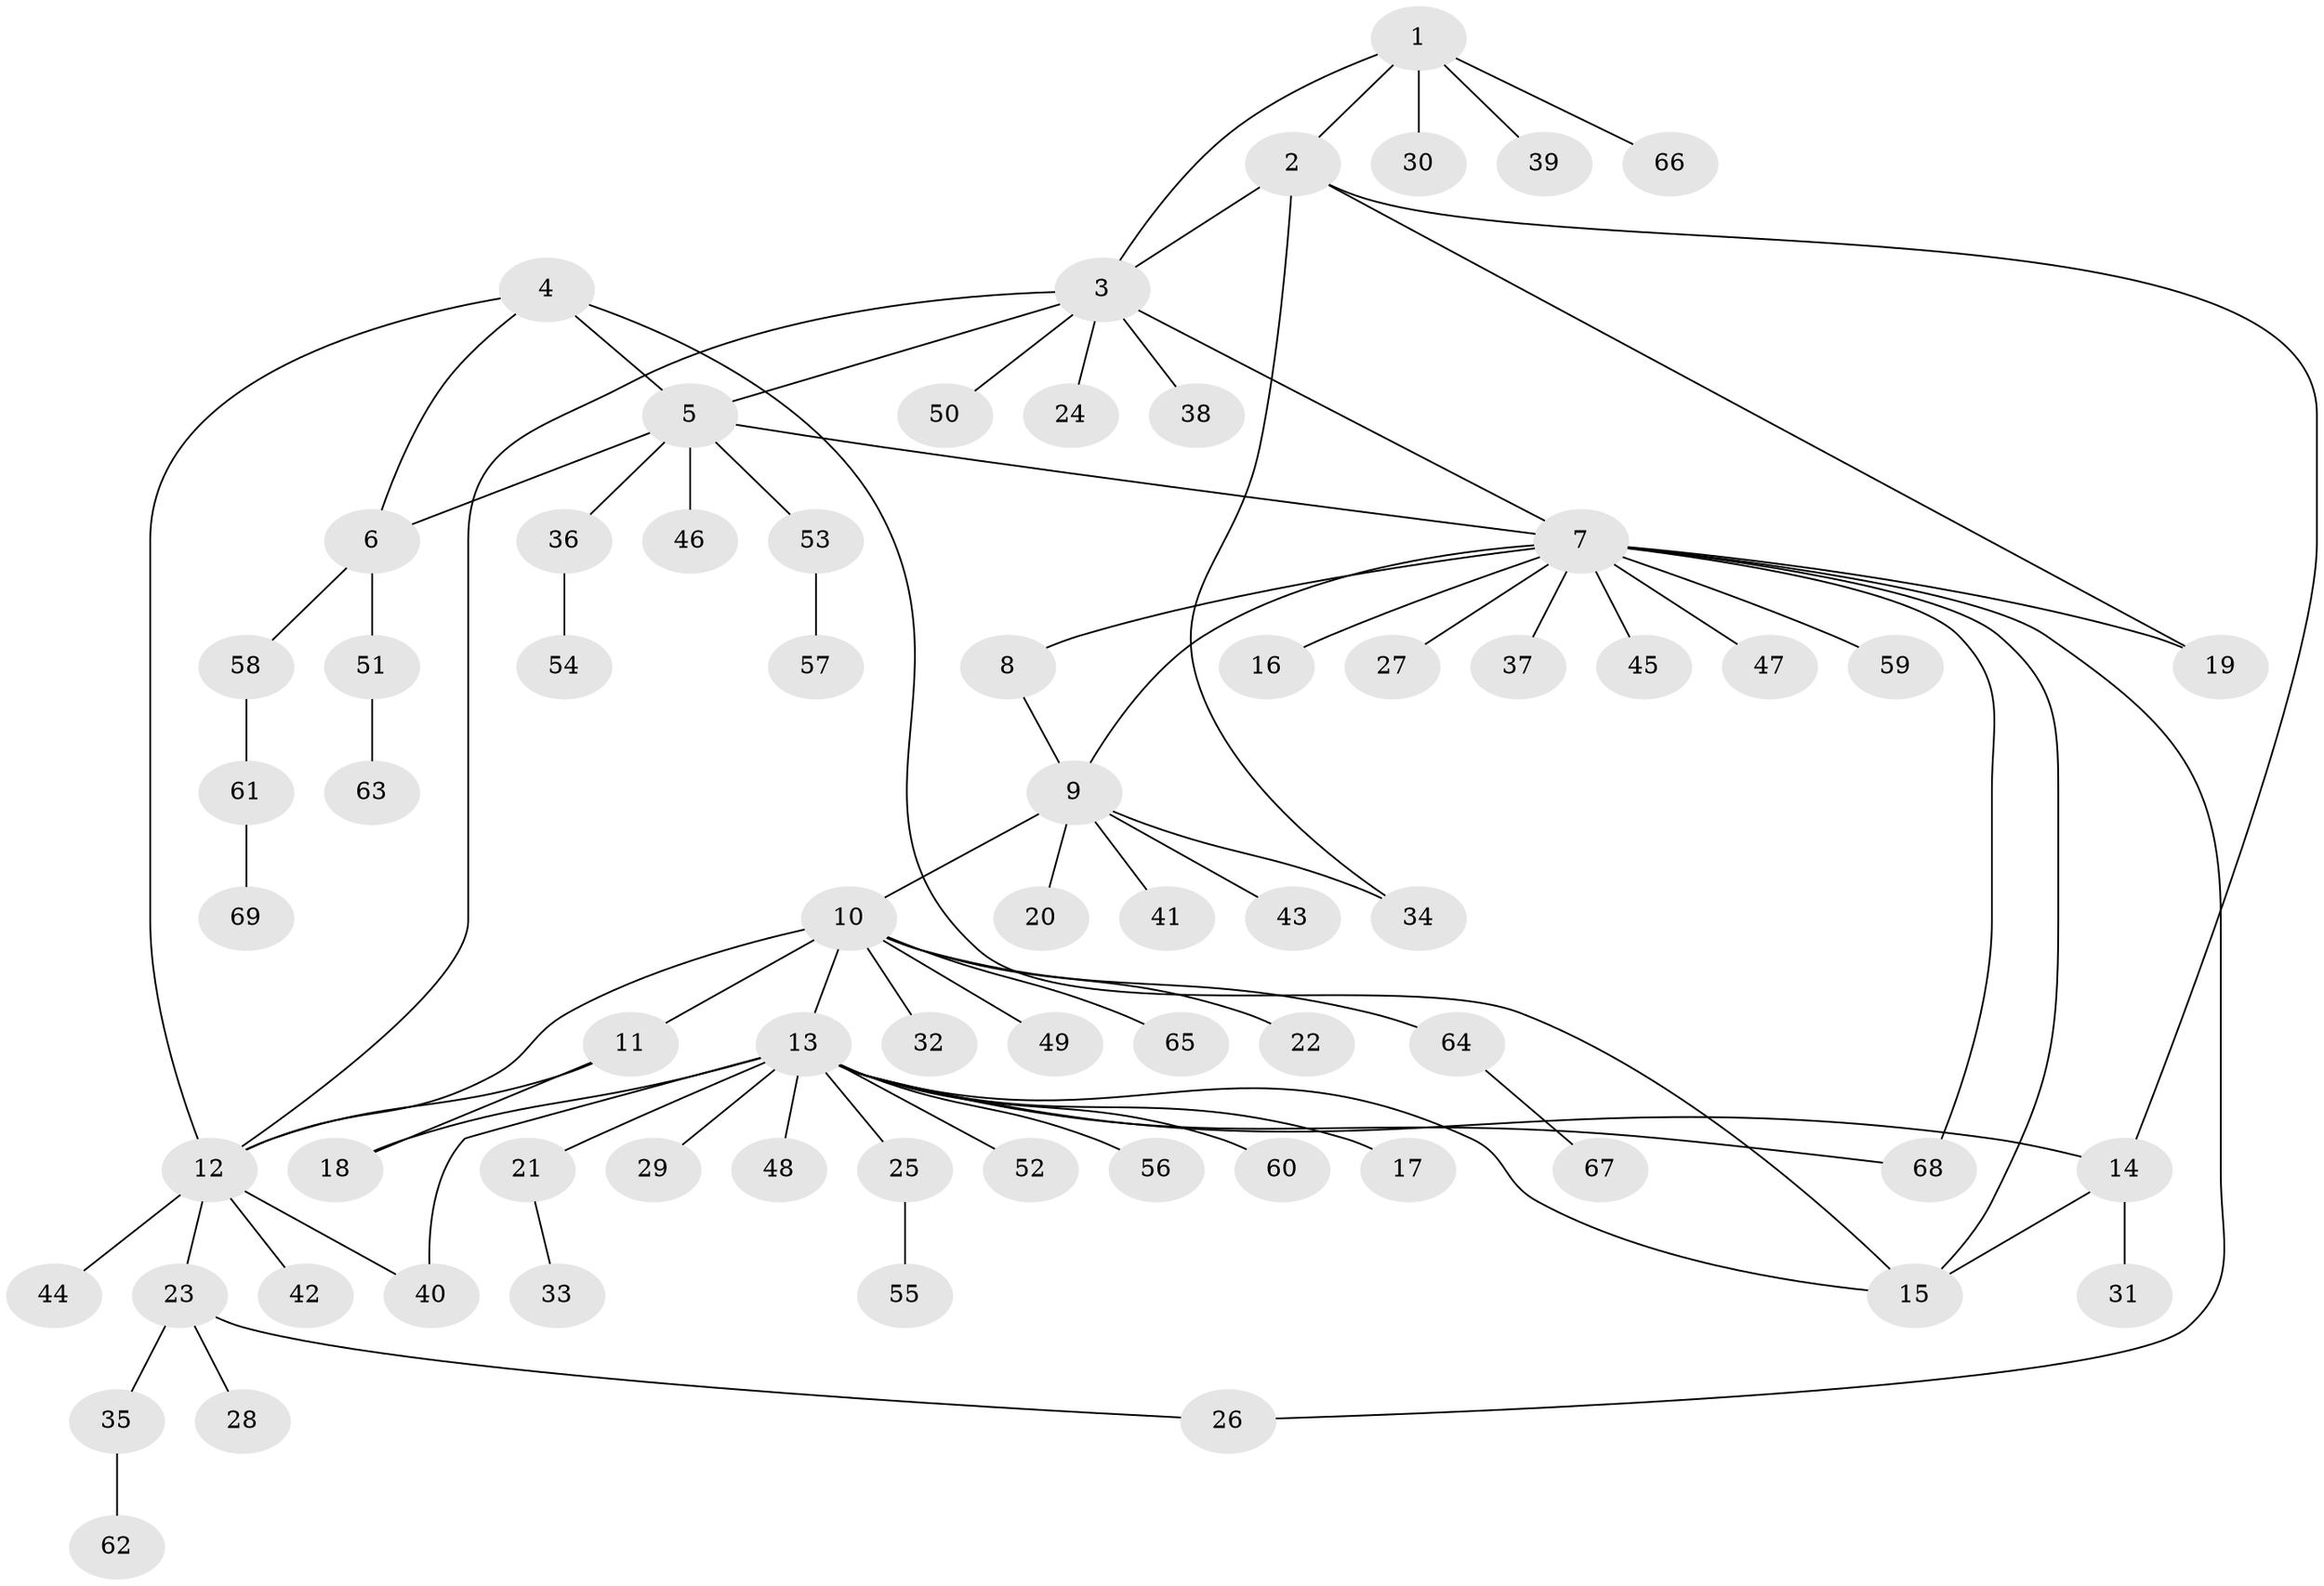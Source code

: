 // Generated by graph-tools (version 1.1) at 2025/26/03/09/25 03:26:43]
// undirected, 69 vertices, 85 edges
graph export_dot {
graph [start="1"]
  node [color=gray90,style=filled];
  1;
  2;
  3;
  4;
  5;
  6;
  7;
  8;
  9;
  10;
  11;
  12;
  13;
  14;
  15;
  16;
  17;
  18;
  19;
  20;
  21;
  22;
  23;
  24;
  25;
  26;
  27;
  28;
  29;
  30;
  31;
  32;
  33;
  34;
  35;
  36;
  37;
  38;
  39;
  40;
  41;
  42;
  43;
  44;
  45;
  46;
  47;
  48;
  49;
  50;
  51;
  52;
  53;
  54;
  55;
  56;
  57;
  58;
  59;
  60;
  61;
  62;
  63;
  64;
  65;
  66;
  67;
  68;
  69;
  1 -- 2;
  1 -- 3;
  1 -- 30;
  1 -- 39;
  1 -- 66;
  2 -- 3;
  2 -- 14;
  2 -- 19;
  2 -- 34;
  3 -- 5;
  3 -- 7;
  3 -- 12;
  3 -- 24;
  3 -- 38;
  3 -- 50;
  4 -- 5;
  4 -- 6;
  4 -- 12;
  4 -- 15;
  5 -- 6;
  5 -- 7;
  5 -- 36;
  5 -- 46;
  5 -- 53;
  6 -- 51;
  6 -- 58;
  7 -- 8;
  7 -- 9;
  7 -- 15;
  7 -- 16;
  7 -- 19;
  7 -- 26;
  7 -- 27;
  7 -- 37;
  7 -- 45;
  7 -- 47;
  7 -- 59;
  7 -- 68;
  8 -- 9;
  9 -- 10;
  9 -- 20;
  9 -- 34;
  9 -- 41;
  9 -- 43;
  10 -- 11;
  10 -- 12;
  10 -- 13;
  10 -- 22;
  10 -- 32;
  10 -- 49;
  10 -- 64;
  10 -- 65;
  11 -- 12;
  11 -- 18;
  12 -- 23;
  12 -- 40;
  12 -- 42;
  12 -- 44;
  13 -- 14;
  13 -- 15;
  13 -- 17;
  13 -- 18;
  13 -- 21;
  13 -- 25;
  13 -- 29;
  13 -- 40;
  13 -- 48;
  13 -- 52;
  13 -- 56;
  13 -- 60;
  13 -- 68;
  14 -- 15;
  14 -- 31;
  21 -- 33;
  23 -- 26;
  23 -- 28;
  23 -- 35;
  25 -- 55;
  35 -- 62;
  36 -- 54;
  51 -- 63;
  53 -- 57;
  58 -- 61;
  61 -- 69;
  64 -- 67;
}
